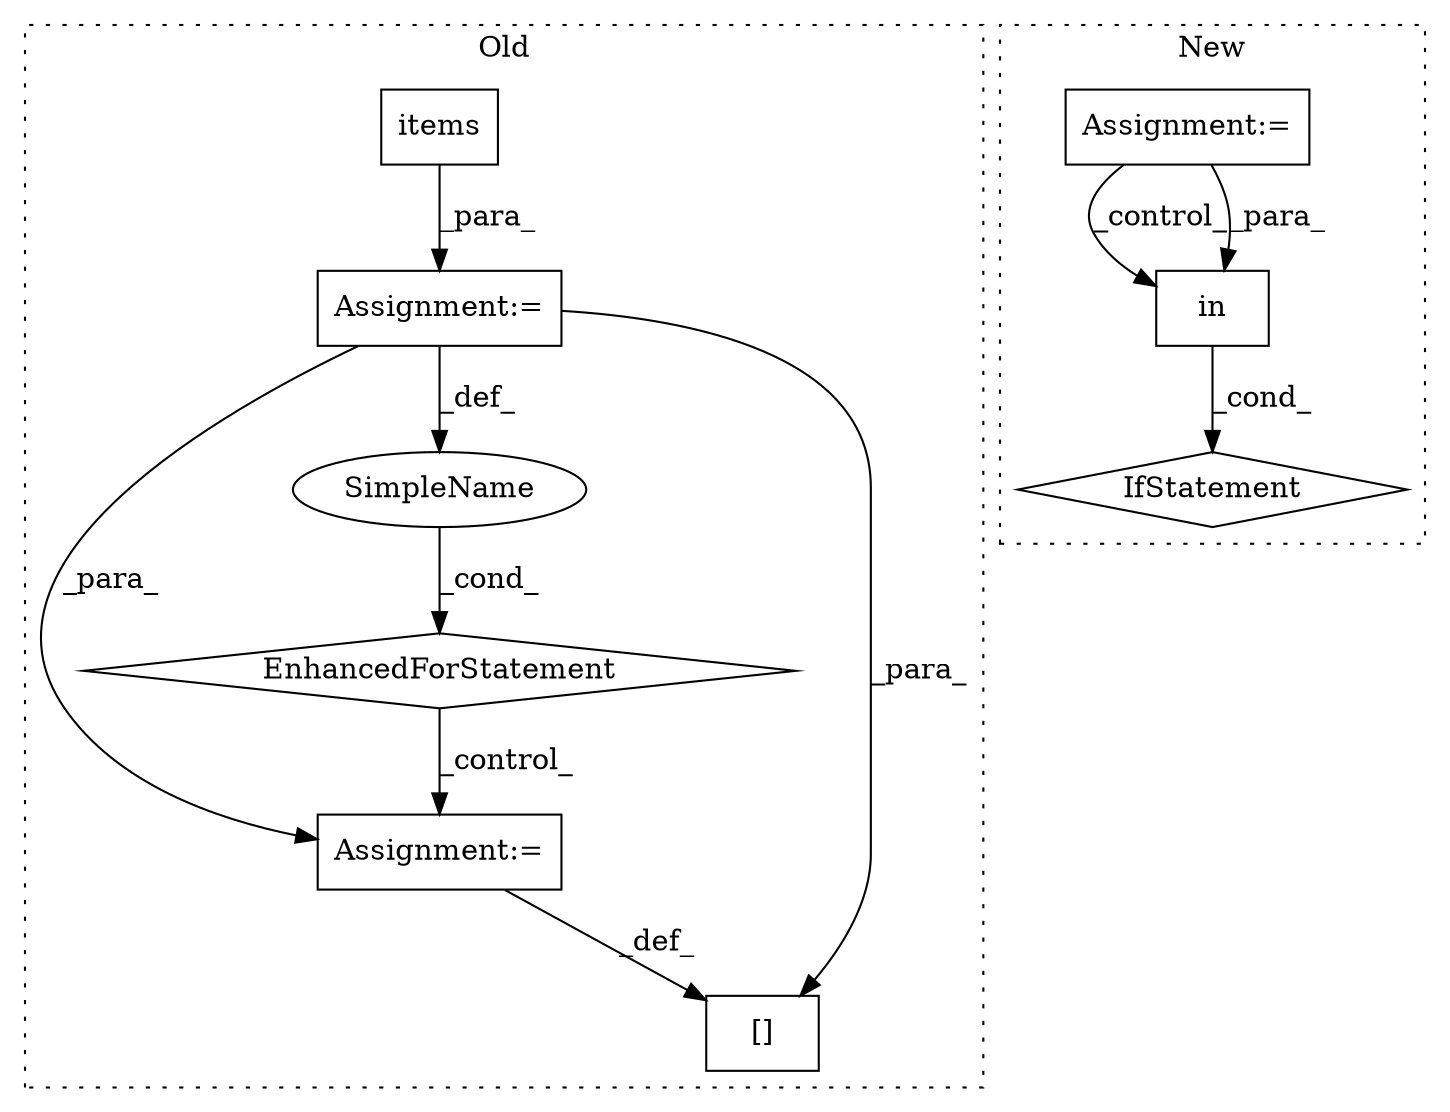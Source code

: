 digraph G {
subgraph cluster0 {
1 [label="items" a="32" s="1370" l="7" shape="box"];
4 [label="Assignment:=" a="7" s="1285,1377" l="63,2" shape="box"];
5 [label="EnhancedForStatement" a="70" s="1285,1377" l="63,2" shape="diamond"];
6 [label="Assignment:=" a="7" s="1402" l="14" shape="box"];
7 [label="[]" a="2" s="1387,1401" l="8,1" shape="box"];
8 [label="SimpleName" a="42" s="1352" l="1" shape="ellipse"];
label = "Old";
style="dotted";
}
subgraph cluster1 {
2 [label="in" a="105" s="1936" l="30" shape="box"];
3 [label="IfStatement" a="25" s="1895,1967" l="4,2" shape="diamond"];
9 [label="Assignment:=" a="7" s="1330" l="12" shape="box"];
label = "New";
style="dotted";
}
1 -> 4 [label="_para_"];
2 -> 3 [label="_cond_"];
4 -> 6 [label="_para_"];
4 -> 7 [label="_para_"];
4 -> 8 [label="_def_"];
5 -> 6 [label="_control_"];
6 -> 7 [label="_def_"];
8 -> 5 [label="_cond_"];
9 -> 2 [label="_control_"];
9 -> 2 [label="_para_"];
}